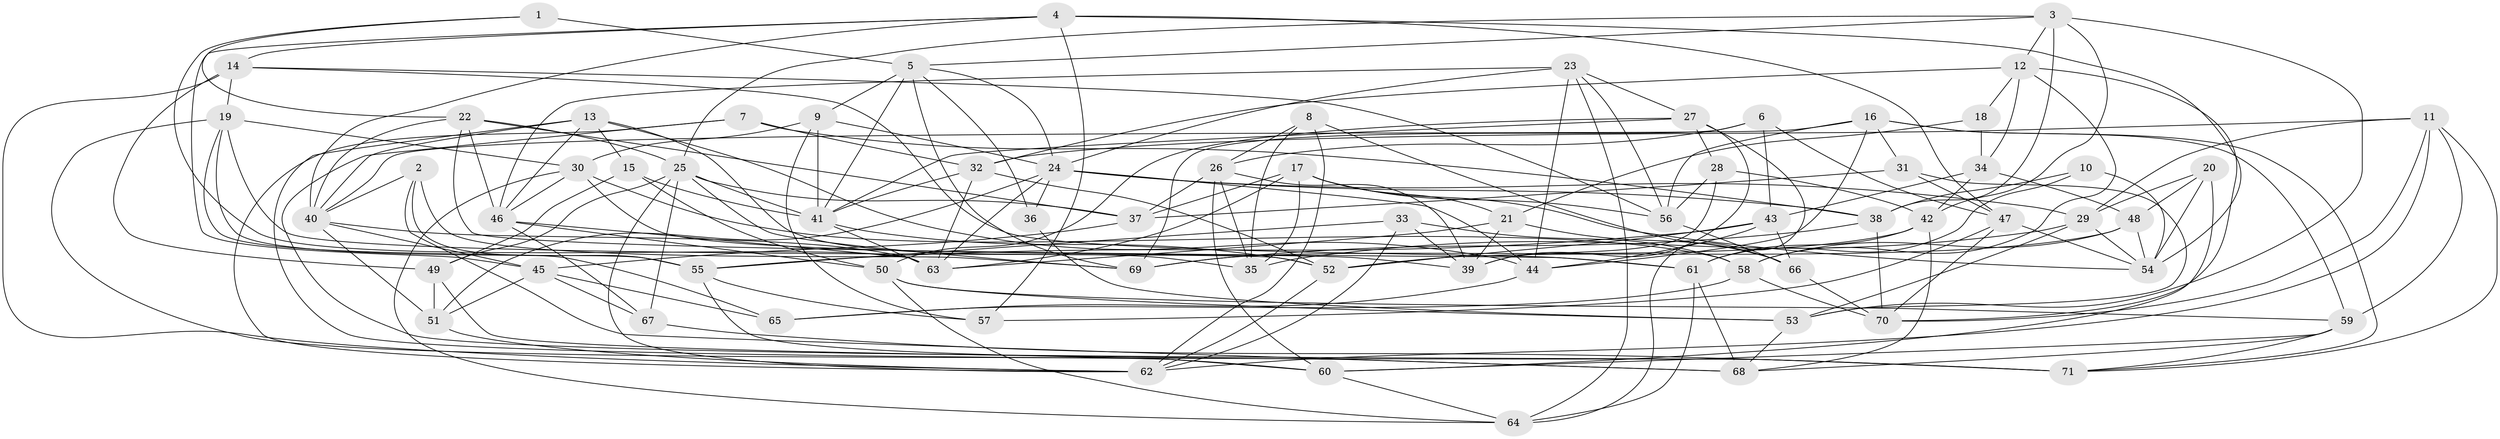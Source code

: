 // original degree distribution, {4: 1.0}
// Generated by graph-tools (version 1.1) at 2025/03/03/09/25 03:03:01]
// undirected, 71 vertices, 199 edges
graph export_dot {
graph [start="1"]
  node [color=gray90,style=filled];
  1;
  2;
  3;
  4;
  5;
  6;
  7;
  8;
  9;
  10;
  11;
  12;
  13;
  14;
  15;
  16;
  17;
  18;
  19;
  20;
  21;
  22;
  23;
  24;
  25;
  26;
  27;
  28;
  29;
  30;
  31;
  32;
  33;
  34;
  35;
  36;
  37;
  38;
  39;
  40;
  41;
  42;
  43;
  44;
  45;
  46;
  47;
  48;
  49;
  50;
  51;
  52;
  53;
  54;
  55;
  56;
  57;
  58;
  59;
  60;
  61;
  62;
  63;
  64;
  65;
  66;
  67;
  68;
  69;
  70;
  71;
  1 -- 5 [weight=2.0];
  1 -- 22 [weight=1.0];
  1 -- 63 [weight=1.0];
  2 -- 40 [weight=1.0];
  2 -- 55 [weight=1.0];
  2 -- 68 [weight=1.0];
  2 -- 69 [weight=1.0];
  3 -- 5 [weight=1.0];
  3 -- 12 [weight=1.0];
  3 -- 25 [weight=1.0];
  3 -- 38 [weight=1.0];
  3 -- 42 [weight=1.0];
  3 -- 53 [weight=1.0];
  4 -- 14 [weight=1.0];
  4 -- 40 [weight=1.0];
  4 -- 45 [weight=1.0];
  4 -- 47 [weight=1.0];
  4 -- 54 [weight=1.0];
  4 -- 57 [weight=1.0];
  5 -- 9 [weight=2.0];
  5 -- 24 [weight=1.0];
  5 -- 36 [weight=2.0];
  5 -- 41 [weight=1.0];
  5 -- 69 [weight=1.0];
  6 -- 26 [weight=1.0];
  6 -- 43 [weight=1.0];
  6 -- 47 [weight=1.0];
  6 -- 69 [weight=1.0];
  7 -- 32 [weight=1.0];
  7 -- 38 [weight=1.0];
  7 -- 62 [weight=1.0];
  7 -- 71 [weight=1.0];
  8 -- 26 [weight=1.0];
  8 -- 35 [weight=2.0];
  8 -- 62 [weight=1.0];
  8 -- 66 [weight=2.0];
  9 -- 24 [weight=1.0];
  9 -- 30 [weight=1.0];
  9 -- 41 [weight=1.0];
  9 -- 57 [weight=1.0];
  10 -- 38 [weight=1.0];
  10 -- 54 [weight=2.0];
  10 -- 61 [weight=1.0];
  11 -- 29 [weight=1.0];
  11 -- 32 [weight=1.0];
  11 -- 59 [weight=1.0];
  11 -- 62 [weight=1.0];
  11 -- 70 [weight=1.0];
  11 -- 71 [weight=1.0];
  12 -- 18 [weight=1.0];
  12 -- 32 [weight=1.0];
  12 -- 34 [weight=1.0];
  12 -- 58 [weight=1.0];
  12 -- 70 [weight=1.0];
  13 -- 15 [weight=1.0];
  13 -- 35 [weight=1.0];
  13 -- 40 [weight=1.0];
  13 -- 44 [weight=1.0];
  13 -- 46 [weight=1.0];
  13 -- 71 [weight=1.0];
  14 -- 19 [weight=1.0];
  14 -- 49 [weight=1.0];
  14 -- 56 [weight=1.0];
  14 -- 61 [weight=1.0];
  14 -- 62 [weight=1.0];
  15 -- 41 [weight=1.0];
  15 -- 49 [weight=1.0];
  15 -- 50 [weight=1.0];
  16 -- 31 [weight=1.0];
  16 -- 40 [weight=1.0];
  16 -- 44 [weight=1.0];
  16 -- 56 [weight=1.0];
  16 -- 59 [weight=1.0];
  16 -- 71 [weight=1.0];
  17 -- 21 [weight=1.0];
  17 -- 35 [weight=1.0];
  17 -- 37 [weight=1.0];
  17 -- 54 [weight=1.0];
  17 -- 56 [weight=1.0];
  17 -- 63 [weight=1.0];
  18 -- 21 [weight=2.0];
  18 -- 34 [weight=1.0];
  19 -- 30 [weight=1.0];
  19 -- 52 [weight=1.0];
  19 -- 55 [weight=1.0];
  19 -- 60 [weight=1.0];
  19 -- 65 [weight=1.0];
  20 -- 29 [weight=1.0];
  20 -- 48 [weight=1.0];
  20 -- 54 [weight=1.0];
  20 -- 60 [weight=1.0];
  21 -- 39 [weight=1.0];
  21 -- 63 [weight=1.0];
  21 -- 66 [weight=1.0];
  22 -- 25 [weight=1.0];
  22 -- 37 [weight=1.0];
  22 -- 40 [weight=1.0];
  22 -- 46 [weight=1.0];
  22 -- 61 [weight=1.0];
  23 -- 24 [weight=1.0];
  23 -- 27 [weight=1.0];
  23 -- 44 [weight=1.0];
  23 -- 46 [weight=1.0];
  23 -- 56 [weight=1.0];
  23 -- 64 [weight=1.0];
  24 -- 29 [weight=1.0];
  24 -- 36 [weight=1.0];
  24 -- 38 [weight=1.0];
  24 -- 44 [weight=1.0];
  24 -- 51 [weight=1.0];
  24 -- 63 [weight=2.0];
  25 -- 37 [weight=1.0];
  25 -- 41 [weight=1.0];
  25 -- 49 [weight=1.0];
  25 -- 62 [weight=1.0];
  25 -- 67 [weight=1.0];
  25 -- 69 [weight=1.0];
  26 -- 35 [weight=1.0];
  26 -- 37 [weight=1.0];
  26 -- 39 [weight=1.0];
  26 -- 60 [weight=1.0];
  27 -- 28 [weight=1.0];
  27 -- 39 [weight=1.0];
  27 -- 41 [weight=1.0];
  27 -- 50 [weight=1.0];
  27 -- 64 [weight=1.0];
  28 -- 39 [weight=1.0];
  28 -- 42 [weight=1.0];
  28 -- 56 [weight=1.0];
  29 -- 35 [weight=1.0];
  29 -- 53 [weight=1.0];
  29 -- 54 [weight=1.0];
  30 -- 39 [weight=1.0];
  30 -- 46 [weight=1.0];
  30 -- 58 [weight=1.0];
  30 -- 64 [weight=1.0];
  31 -- 37 [weight=1.0];
  31 -- 47 [weight=1.0];
  31 -- 53 [weight=1.0];
  32 -- 41 [weight=1.0];
  32 -- 52 [weight=1.0];
  32 -- 63 [weight=1.0];
  33 -- 39 [weight=1.0];
  33 -- 55 [weight=1.0];
  33 -- 58 [weight=1.0];
  33 -- 62 [weight=1.0];
  34 -- 42 [weight=1.0];
  34 -- 43 [weight=1.0];
  34 -- 48 [weight=2.0];
  36 -- 53 [weight=1.0];
  37 -- 45 [weight=1.0];
  38 -- 69 [weight=1.0];
  38 -- 70 [weight=1.0];
  40 -- 45 [weight=1.0];
  40 -- 51 [weight=1.0];
  40 -- 63 [weight=1.0];
  41 -- 52 [weight=1.0];
  41 -- 63 [weight=1.0];
  42 -- 61 [weight=1.0];
  42 -- 68 [weight=1.0];
  42 -- 69 [weight=1.0];
  43 -- 44 [weight=1.0];
  43 -- 52 [weight=1.0];
  43 -- 55 [weight=1.0];
  43 -- 66 [weight=1.0];
  44 -- 65 [weight=1.0];
  45 -- 51 [weight=1.0];
  45 -- 65 [weight=1.0];
  45 -- 67 [weight=1.0];
  46 -- 50 [weight=1.0];
  46 -- 63 [weight=2.0];
  46 -- 67 [weight=1.0];
  47 -- 54 [weight=1.0];
  47 -- 57 [weight=1.0];
  47 -- 70 [weight=1.0];
  48 -- 52 [weight=1.0];
  48 -- 54 [weight=1.0];
  48 -- 58 [weight=1.0];
  49 -- 51 [weight=2.0];
  49 -- 68 [weight=1.0];
  50 -- 53 [weight=1.0];
  50 -- 59 [weight=1.0];
  50 -- 64 [weight=1.0];
  51 -- 62 [weight=1.0];
  52 -- 62 [weight=1.0];
  53 -- 68 [weight=1.0];
  55 -- 57 [weight=1.0];
  55 -- 60 [weight=1.0];
  56 -- 66 [weight=1.0];
  58 -- 65 [weight=1.0];
  58 -- 70 [weight=1.0];
  59 -- 60 [weight=1.0];
  59 -- 68 [weight=1.0];
  59 -- 71 [weight=1.0];
  60 -- 64 [weight=1.0];
  61 -- 64 [weight=1.0];
  61 -- 68 [weight=1.0];
  66 -- 70 [weight=1.0];
  67 -- 71 [weight=1.0];
}
